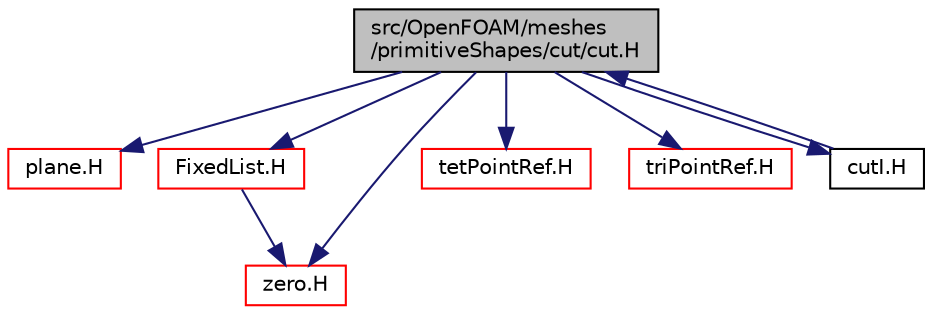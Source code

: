 digraph "src/OpenFOAM/meshes/primitiveShapes/cut/cut.H"
{
  bgcolor="transparent";
  edge [fontname="Helvetica",fontsize="10",labelfontname="Helvetica",labelfontsize="10"];
  node [fontname="Helvetica",fontsize="10",shape=record];
  Node1 [label="src/OpenFOAM/meshes\l/primitiveShapes/cut/cut.H",height=0.2,width=0.4,color="black", fillcolor="grey75", style="filled" fontcolor="black"];
  Node1 -> Node2 [color="midnightblue",fontsize="10",style="solid",fontname="Helvetica"];
  Node2 [label="plane.H",height=0.2,width=0.4,color="red",URL="$plane_8H.html"];
  Node1 -> Node3 [color="midnightblue",fontsize="10",style="solid",fontname="Helvetica"];
  Node3 [label="FixedList.H",height=0.2,width=0.4,color="red",URL="$FixedList_8H.html"];
  Node3 -> Node4 [color="midnightblue",fontsize="10",style="solid",fontname="Helvetica"];
  Node4 [label="zero.H",height=0.2,width=0.4,color="red",URL="$zero_8H.html"];
  Node1 -> Node5 [color="midnightblue",fontsize="10",style="solid",fontname="Helvetica"];
  Node5 [label="tetPointRef.H",height=0.2,width=0.4,color="red",URL="$tetPointRef_8H.html"];
  Node1 -> Node6 [color="midnightblue",fontsize="10",style="solid",fontname="Helvetica"];
  Node6 [label="triPointRef.H",height=0.2,width=0.4,color="red",URL="$triPointRef_8H.html"];
  Node1 -> Node4 [color="midnightblue",fontsize="10",style="solid",fontname="Helvetica"];
  Node1 -> Node7 [color="midnightblue",fontsize="10",style="solid",fontname="Helvetica"];
  Node7 [label="cutI.H",height=0.2,width=0.4,color="black",URL="$cutI_8H.html"];
  Node7 -> Node1 [color="midnightblue",fontsize="10",style="solid",fontname="Helvetica"];
}

